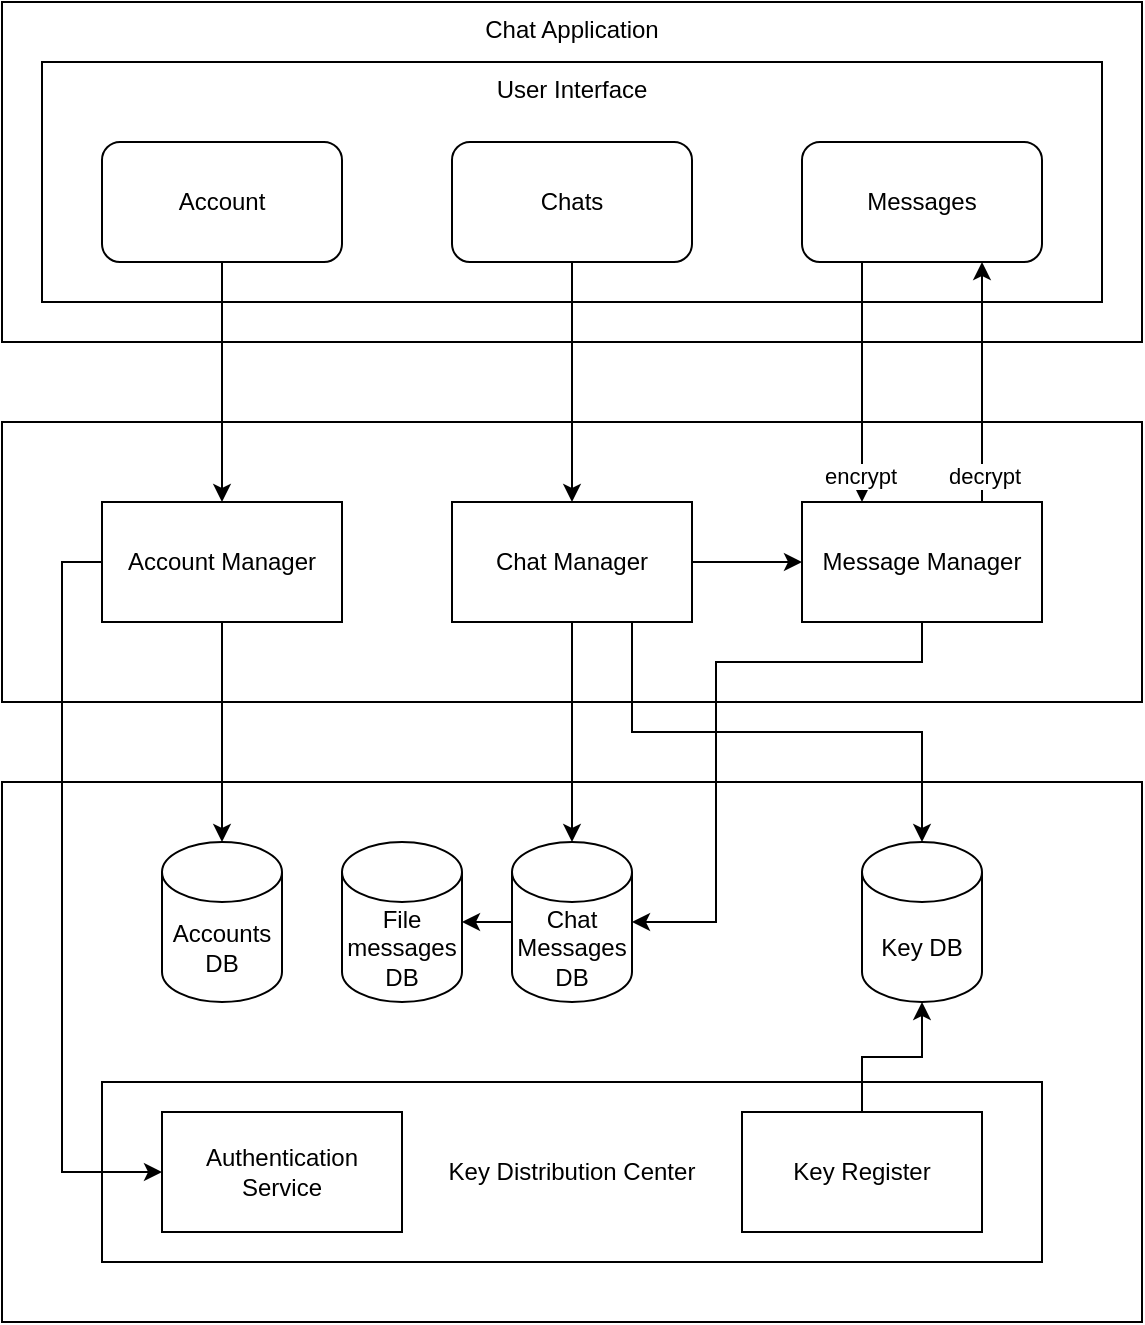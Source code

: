 <mxfile version="23.1.5" type="device">
  <diagram name="Page-1" id="mdq0gfGFjj4oobCvXTzF">
    <mxGraphModel dx="1212" dy="835" grid="1" gridSize="10" guides="1" tooltips="1" connect="1" arrows="1" fold="1" page="1" pageScale="1" pageWidth="1200" pageHeight="1600" math="0" shadow="0">
      <root>
        <mxCell id="0" />
        <mxCell id="1" parent="0" />
        <mxCell id="lnsBRDI3-oGC8brx6PN8-9" value="" style="rounded=0;whiteSpace=wrap;html=1;" vertex="1" parent="1">
          <mxGeometry x="270" y="800" width="570" height="270" as="geometry" />
        </mxCell>
        <mxCell id="lnsBRDI3-oGC8brx6PN8-13" value="Key Distribution Center" style="rounded=0;whiteSpace=wrap;html=1;" vertex="1" parent="1">
          <mxGeometry x="320" y="950" width="470" height="90" as="geometry" />
        </mxCell>
        <mxCell id="lnsBRDI3-oGC8brx6PN8-17" value="Chat Application" style="rounded=0;whiteSpace=wrap;html=1;verticalAlign=top;" vertex="1" parent="1">
          <mxGeometry x="270" y="410" width="570" height="170" as="geometry" />
        </mxCell>
        <mxCell id="lnsBRDI3-oGC8brx6PN8-6" value="" style="rounded=0;whiteSpace=wrap;html=1;" vertex="1" parent="1">
          <mxGeometry x="270" y="620" width="570" height="140" as="geometry" />
        </mxCell>
        <mxCell id="lnsBRDI3-oGC8brx6PN8-33" style="edgeStyle=orthogonalEdgeStyle;rounded=0;orthogonalLoop=1;jettySize=auto;html=1;" edge="1" parent="1" source="lnsBRDI3-oGC8brx6PN8-7" target="lnsBRDI3-oGC8brx6PN8-10">
          <mxGeometry relative="1" as="geometry" />
        </mxCell>
        <mxCell id="lnsBRDI3-oGC8brx6PN8-42" style="edgeStyle=orthogonalEdgeStyle;rounded=0;orthogonalLoop=1;jettySize=auto;html=1;exitX=0;exitY=0.5;exitDx=0;exitDy=0;entryX=0;entryY=0.5;entryDx=0;entryDy=0;" edge="1" parent="1" source="lnsBRDI3-oGC8brx6PN8-7" target="lnsBRDI3-oGC8brx6PN8-14">
          <mxGeometry relative="1" as="geometry" />
        </mxCell>
        <mxCell id="lnsBRDI3-oGC8brx6PN8-7" value="Account Manager" style="rounded=0;whiteSpace=wrap;html=1;" vertex="1" parent="1">
          <mxGeometry x="320" y="660" width="120" height="60" as="geometry" />
        </mxCell>
        <mxCell id="lnsBRDI3-oGC8brx6PN8-34" style="edgeStyle=orthogonalEdgeStyle;rounded=0;orthogonalLoop=1;jettySize=auto;html=1;" edge="1" parent="1" source="lnsBRDI3-oGC8brx6PN8-8" target="lnsBRDI3-oGC8brx6PN8-11">
          <mxGeometry relative="1" as="geometry">
            <Array as="points">
              <mxPoint x="560" y="895" />
              <mxPoint x="555" y="895" />
            </Array>
          </mxGeometry>
        </mxCell>
        <mxCell id="lnsBRDI3-oGC8brx6PN8-46" style="edgeStyle=orthogonalEdgeStyle;rounded=0;orthogonalLoop=1;jettySize=auto;html=1;exitX=0.75;exitY=1;exitDx=0;exitDy=0;" edge="1" parent="1" source="lnsBRDI3-oGC8brx6PN8-8" target="lnsBRDI3-oGC8brx6PN8-12">
          <mxGeometry relative="1" as="geometry" />
        </mxCell>
        <mxCell id="lnsBRDI3-oGC8brx6PN8-49" value="" style="edgeStyle=orthogonalEdgeStyle;rounded=0;orthogonalLoop=1;jettySize=auto;html=1;" edge="1" parent="1" source="lnsBRDI3-oGC8brx6PN8-8" target="lnsBRDI3-oGC8brx6PN8-23">
          <mxGeometry relative="1" as="geometry" />
        </mxCell>
        <mxCell id="lnsBRDI3-oGC8brx6PN8-8" value="Chat Manager" style="rounded=0;whiteSpace=wrap;html=1;" vertex="1" parent="1">
          <mxGeometry x="495" y="660" width="120" height="60" as="geometry" />
        </mxCell>
        <mxCell id="lnsBRDI3-oGC8brx6PN8-10" value="Accounts DB" style="shape=cylinder3;whiteSpace=wrap;html=1;boundedLbl=1;backgroundOutline=1;size=15;" vertex="1" parent="1">
          <mxGeometry x="350" y="830" width="60" height="80" as="geometry" />
        </mxCell>
        <mxCell id="lnsBRDI3-oGC8brx6PN8-51" value="" style="edgeStyle=orthogonalEdgeStyle;rounded=0;orthogonalLoop=1;jettySize=auto;html=1;" edge="1" parent="1" source="lnsBRDI3-oGC8brx6PN8-11" target="lnsBRDI3-oGC8brx6PN8-50">
          <mxGeometry relative="1" as="geometry" />
        </mxCell>
        <mxCell id="lnsBRDI3-oGC8brx6PN8-11" value="Chat Messages DB" style="shape=cylinder3;whiteSpace=wrap;html=1;boundedLbl=1;backgroundOutline=1;size=15;" vertex="1" parent="1">
          <mxGeometry x="525" y="830" width="60" height="80" as="geometry" />
        </mxCell>
        <mxCell id="lnsBRDI3-oGC8brx6PN8-12" value="Key DB" style="shape=cylinder3;whiteSpace=wrap;html=1;boundedLbl=1;backgroundOutline=1;size=15;" vertex="1" parent="1">
          <mxGeometry x="700" y="830" width="60" height="80" as="geometry" />
        </mxCell>
        <mxCell id="lnsBRDI3-oGC8brx6PN8-14" value="Authentication Service" style="rounded=0;whiteSpace=wrap;html=1;" vertex="1" parent="1">
          <mxGeometry x="350" y="965" width="120" height="60" as="geometry" />
        </mxCell>
        <mxCell id="lnsBRDI3-oGC8brx6PN8-38" style="edgeStyle=orthogonalEdgeStyle;rounded=0;orthogonalLoop=1;jettySize=auto;html=1;" edge="1" parent="1" source="lnsBRDI3-oGC8brx6PN8-15" target="lnsBRDI3-oGC8brx6PN8-12">
          <mxGeometry relative="1" as="geometry" />
        </mxCell>
        <mxCell id="lnsBRDI3-oGC8brx6PN8-15" value="Key Register" style="rounded=0;whiteSpace=wrap;html=1;" vertex="1" parent="1">
          <mxGeometry x="640" y="965" width="120" height="60" as="geometry" />
        </mxCell>
        <mxCell id="lnsBRDI3-oGC8brx6PN8-19" value="User Interface" style="rounded=0;whiteSpace=wrap;html=1;verticalAlign=top;" vertex="1" parent="1">
          <mxGeometry x="290" y="440" width="530" height="120" as="geometry" />
        </mxCell>
        <mxCell id="lnsBRDI3-oGC8brx6PN8-43" style="edgeStyle=orthogonalEdgeStyle;rounded=0;orthogonalLoop=1;jettySize=auto;html=1;exitX=0.75;exitY=0;exitDx=0;exitDy=0;entryX=0.75;entryY=1;entryDx=0;entryDy=0;" edge="1" parent="1" source="lnsBRDI3-oGC8brx6PN8-23" target="lnsBRDI3-oGC8brx6PN8-24">
          <mxGeometry relative="1" as="geometry" />
        </mxCell>
        <mxCell id="lnsBRDI3-oGC8brx6PN8-48" value="decrypt" style="edgeLabel;html=1;align=center;verticalAlign=middle;resizable=0;points=[];" vertex="1" connectable="0" parent="lnsBRDI3-oGC8brx6PN8-43">
          <mxGeometry x="-0.782" y="-1" relative="1" as="geometry">
            <mxPoint as="offset" />
          </mxGeometry>
        </mxCell>
        <mxCell id="lnsBRDI3-oGC8brx6PN8-23" value="Message Manager" style="rounded=0;whiteSpace=wrap;html=1;" vertex="1" parent="1">
          <mxGeometry x="670" y="660" width="120" height="60" as="geometry" />
        </mxCell>
        <mxCell id="lnsBRDI3-oGC8brx6PN8-44" style="edgeStyle=orthogonalEdgeStyle;rounded=0;orthogonalLoop=1;jettySize=auto;html=1;exitX=0.25;exitY=1;exitDx=0;exitDy=0;entryX=0.25;entryY=0;entryDx=0;entryDy=0;" edge="1" parent="1" source="lnsBRDI3-oGC8brx6PN8-24" target="lnsBRDI3-oGC8brx6PN8-23">
          <mxGeometry relative="1" as="geometry" />
        </mxCell>
        <mxCell id="lnsBRDI3-oGC8brx6PN8-47" value="encrypt" style="edgeLabel;html=1;align=center;verticalAlign=middle;resizable=0;points=[];" vertex="1" connectable="0" parent="lnsBRDI3-oGC8brx6PN8-44">
          <mxGeometry x="0.782" y="-1" relative="1" as="geometry">
            <mxPoint as="offset" />
          </mxGeometry>
        </mxCell>
        <mxCell id="lnsBRDI3-oGC8brx6PN8-24" value="Messages" style="rounded=1;whiteSpace=wrap;html=1;" vertex="1" parent="1">
          <mxGeometry x="670" y="480" width="120" height="60" as="geometry" />
        </mxCell>
        <mxCell id="lnsBRDI3-oGC8brx6PN8-41" style="edgeStyle=orthogonalEdgeStyle;rounded=0;orthogonalLoop=1;jettySize=auto;html=1;exitX=0.5;exitY=1;exitDx=0;exitDy=0;entryX=0.5;entryY=0;entryDx=0;entryDy=0;" edge="1" parent="1" source="lnsBRDI3-oGC8brx6PN8-25" target="lnsBRDI3-oGC8brx6PN8-8">
          <mxGeometry relative="1" as="geometry" />
        </mxCell>
        <mxCell id="lnsBRDI3-oGC8brx6PN8-25" value="Chats" style="rounded=1;whiteSpace=wrap;html=1;" vertex="1" parent="1">
          <mxGeometry x="495" y="480" width="120" height="60" as="geometry" />
        </mxCell>
        <mxCell id="lnsBRDI3-oGC8brx6PN8-32" style="edgeStyle=orthogonalEdgeStyle;rounded=0;orthogonalLoop=1;jettySize=auto;html=1;" edge="1" parent="1" source="lnsBRDI3-oGC8brx6PN8-31" target="lnsBRDI3-oGC8brx6PN8-7">
          <mxGeometry relative="1" as="geometry" />
        </mxCell>
        <mxCell id="lnsBRDI3-oGC8brx6PN8-31" value="Account" style="rounded=1;whiteSpace=wrap;html=1;" vertex="1" parent="1">
          <mxGeometry x="320" y="480" width="120" height="60" as="geometry" />
        </mxCell>
        <mxCell id="lnsBRDI3-oGC8brx6PN8-45" style="edgeStyle=orthogonalEdgeStyle;rounded=0;orthogonalLoop=1;jettySize=auto;html=1;entryX=1;entryY=0.5;entryDx=0;entryDy=0;entryPerimeter=0;" edge="1" parent="1" source="lnsBRDI3-oGC8brx6PN8-23" target="lnsBRDI3-oGC8brx6PN8-11">
          <mxGeometry relative="1" as="geometry">
            <Array as="points">
              <mxPoint x="730" y="740" />
              <mxPoint x="627" y="740" />
              <mxPoint x="627" y="870" />
            </Array>
          </mxGeometry>
        </mxCell>
        <mxCell id="lnsBRDI3-oGC8brx6PN8-50" value="File messages DB" style="shape=cylinder3;whiteSpace=wrap;html=1;boundedLbl=1;backgroundOutline=1;size=15;" vertex="1" parent="1">
          <mxGeometry x="440" y="830" width="60" height="80" as="geometry" />
        </mxCell>
      </root>
    </mxGraphModel>
  </diagram>
</mxfile>
